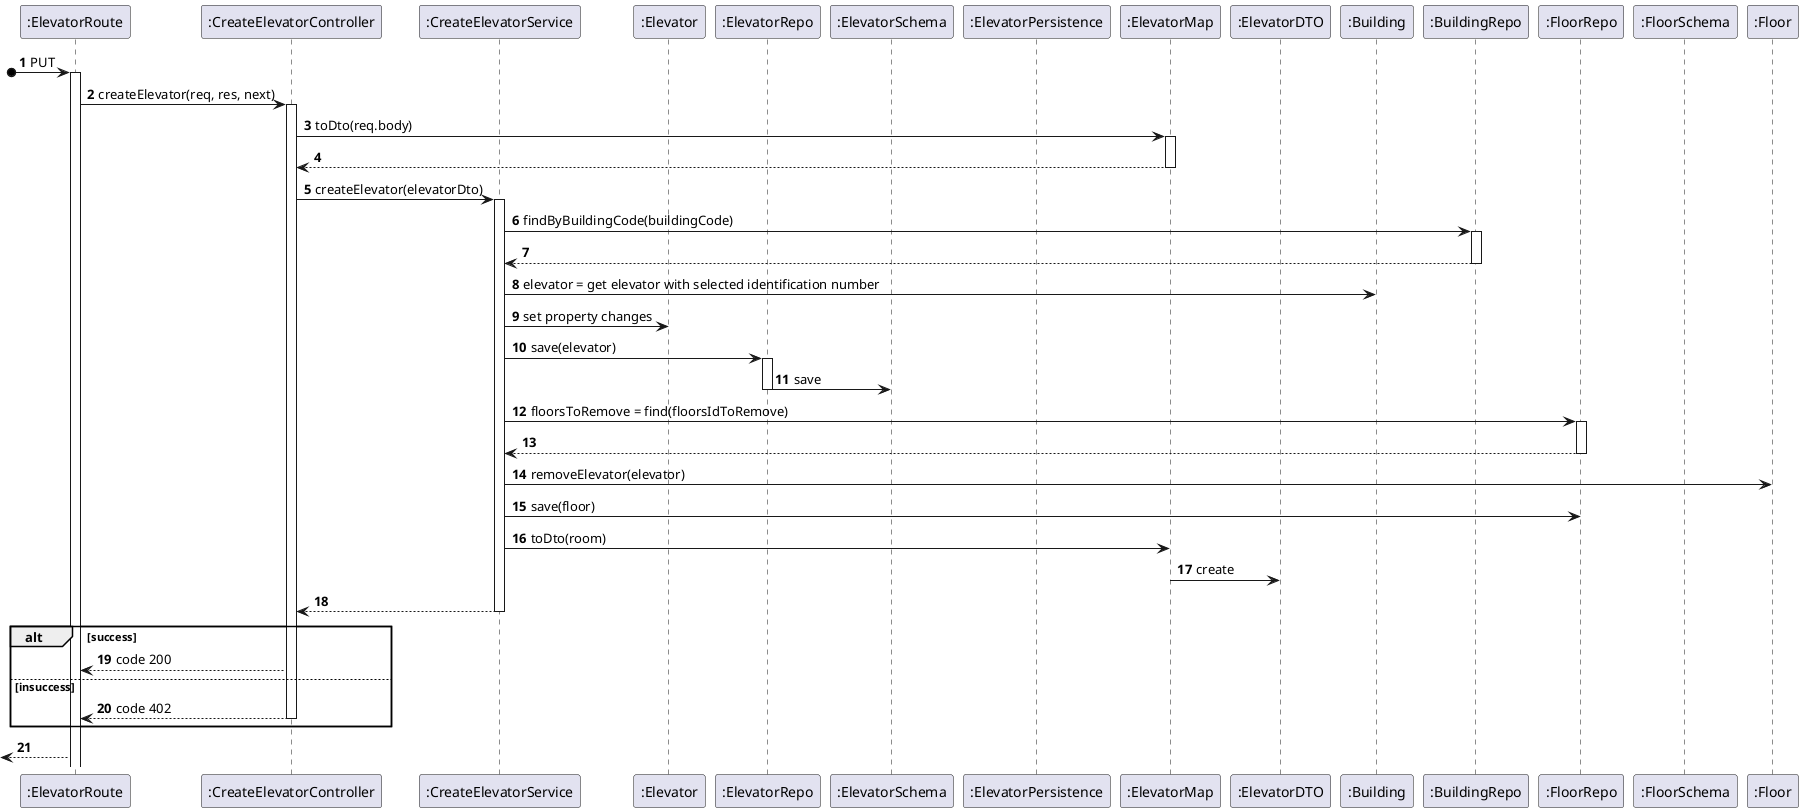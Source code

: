 @startuml

autonumber

participant ":ElevatorRoute" as Route
participant ":CreateElevatorController" as Controller
participant ":CreateElevatorService" as Service
participant ":Elevator" as Elevator
participant ":ElevatorRepo" as Repo
participant ":ElevatorSchema" as Schema
participant ":ElevatorPersistence" as Persistence
participant ":ElevatorMap" as Map
participant ":ElevatorDTO" as DTO
participant ":Building" as Building
participant ":BuildingRepo" as BuildingRepo
participant ":FloorRepo" as FloorRepo
participant ":FloorSchema" as FloorSchema
participant ":Floor" as Floor


?o->Route: PUT
activate Route

Route -> Controller: createElevator(req, res, next)
activate Controller

Controller -> Map: toDto(req.body)
activate Map

Controller <-- Map
deactivate Map


Controller -> Service: createElevator(elevatorDto)
activate Service

Service -> BuildingRepo: findByBuildingCode(buildingCode)
activate BuildingRepo
Service <-- BuildingRepo
deactivate BuildingRepo

Service -> Building: elevator = get elevator with selected identification number

Service -> Elevator: set property changes

Service -> Repo: save(elevator)
activate Repo

Repo -> Schema: save
deactivate Repo

Service -> FloorRepo: floorsToRemove = find(floorsIdToRemove)
activate FloorRepo
Service <-- FloorRepo
deactivate FloorRepo

Service -> Floor: removeElevator(elevator)
Service -> FloorRepo: save(floor)

deactivate FloorRepo

Service -> Map:toDto(room)

Map -> DTO: create
deactivate Map

Service --> Controller:
deactivate Service

alt success
Controller --> Route: code 200
else insuccess
Controller --> Route: code 402
deactivate Controller
end alt
<--Route:



@enduml
